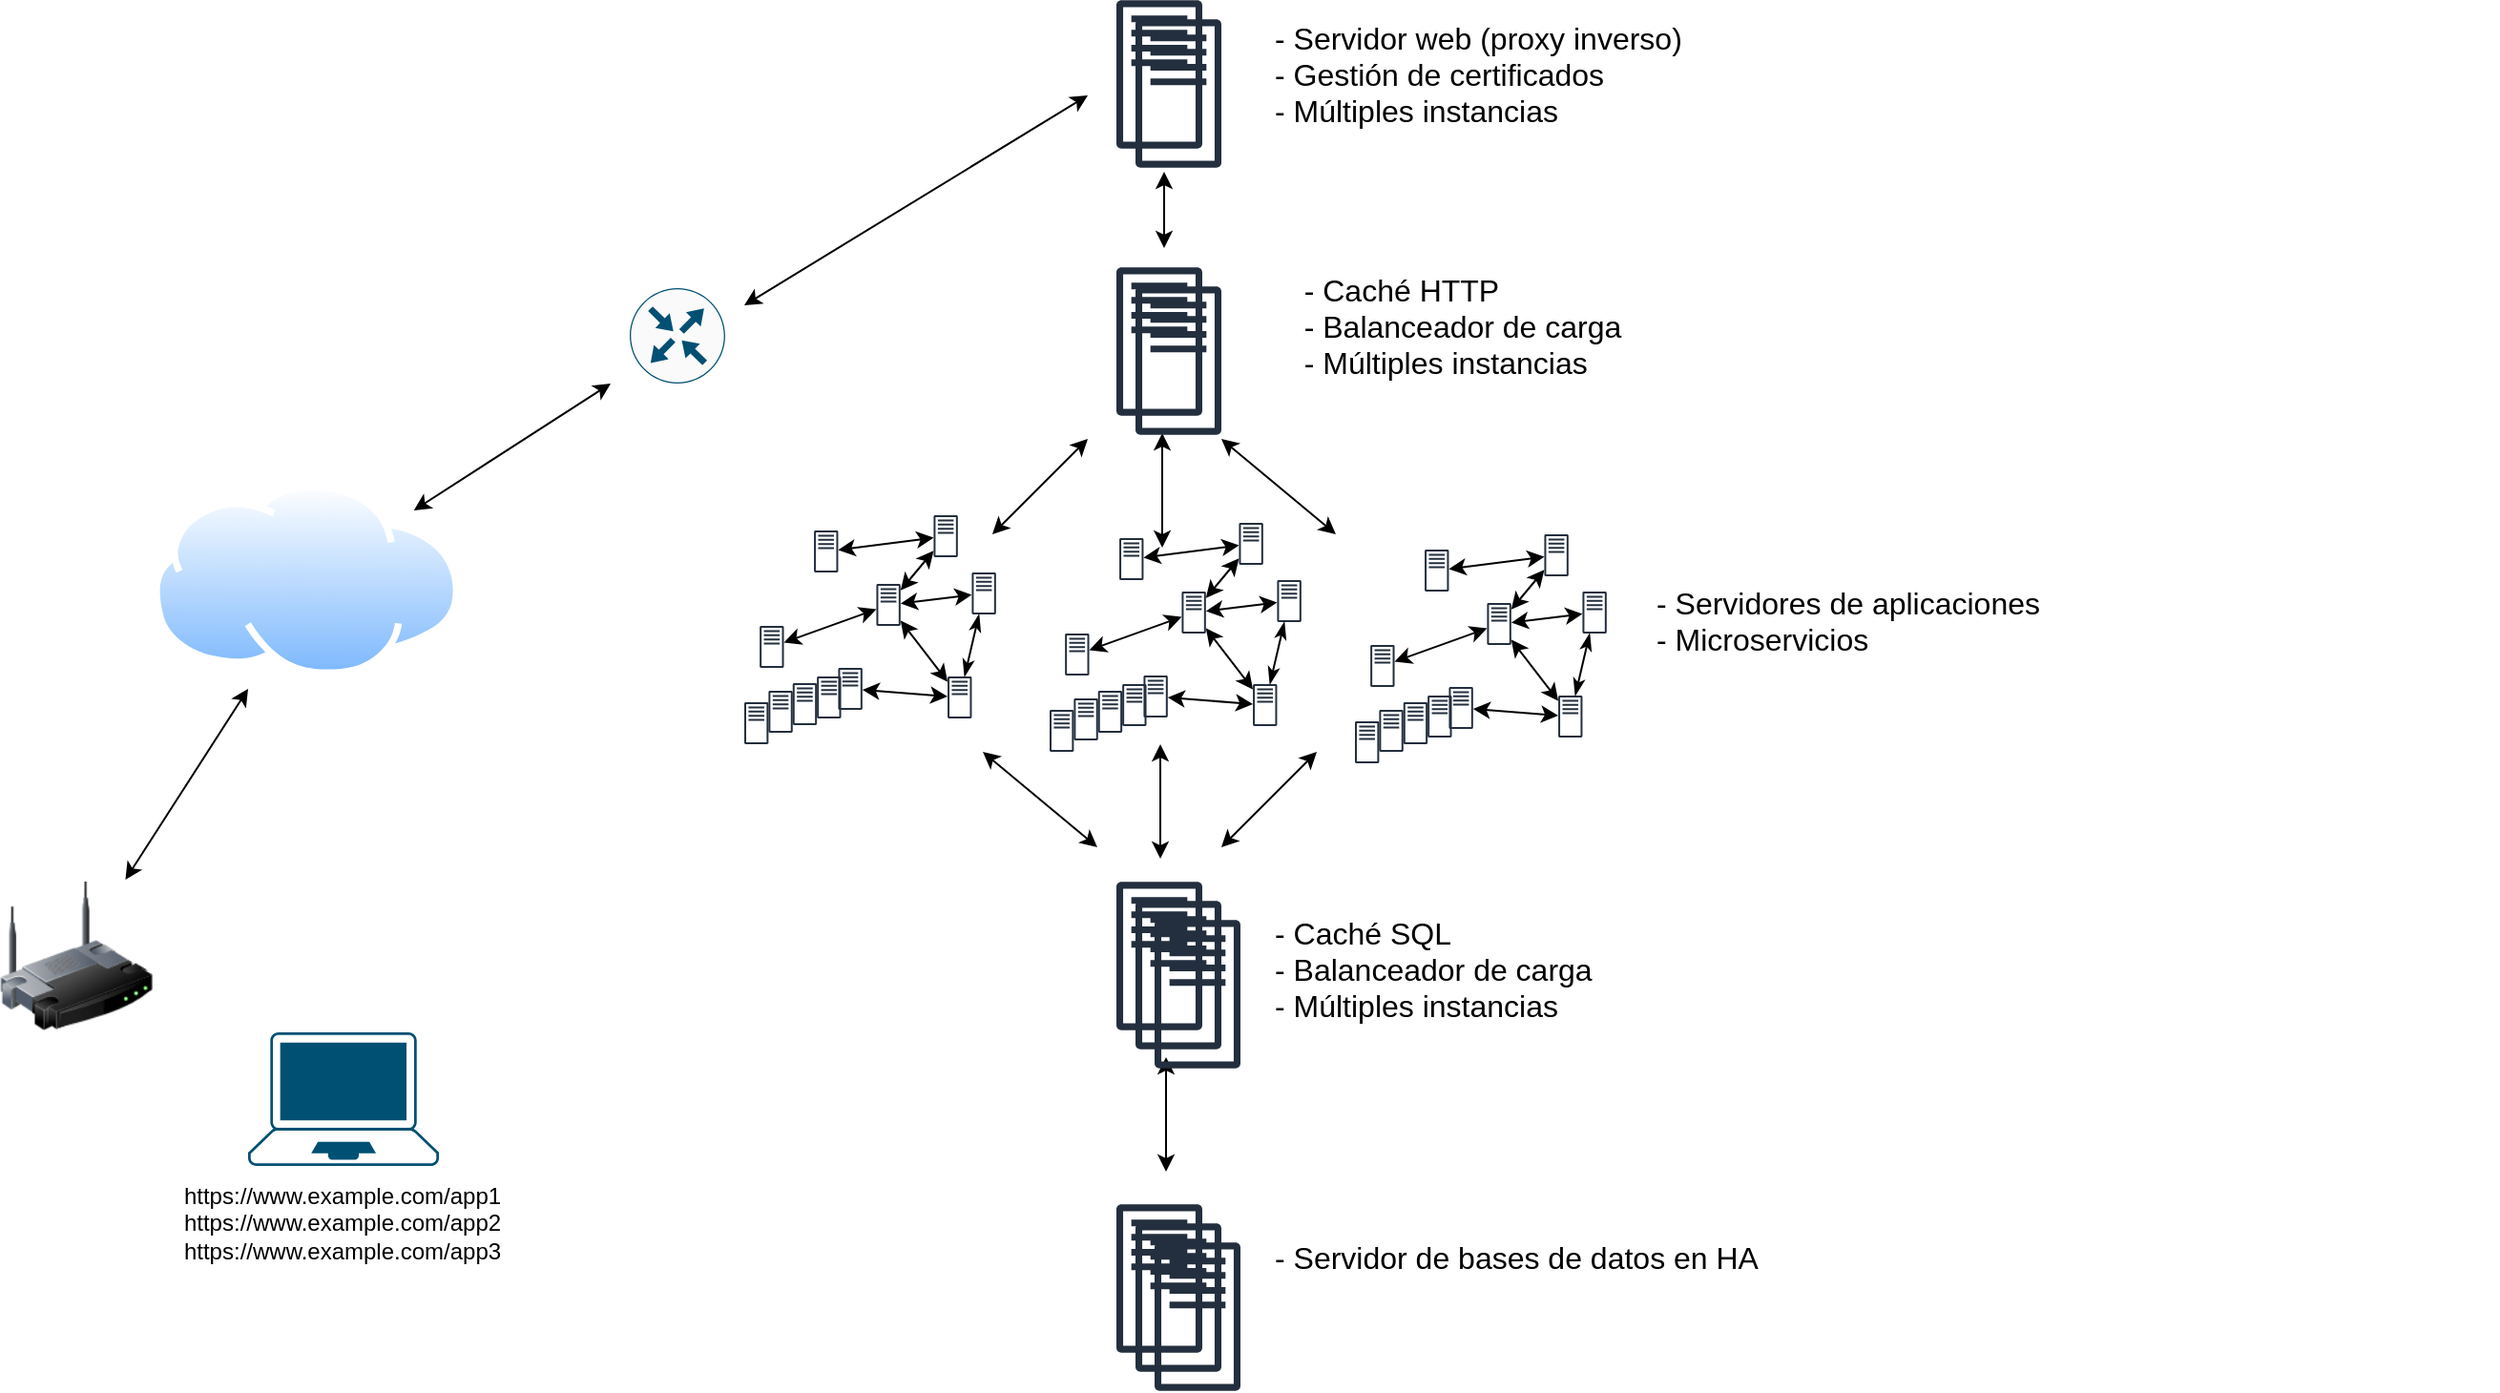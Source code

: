 <mxfile version="14.4.8" type="device"><diagram id="_iw5FYlWE8W93IZhSCup" name="Page-1"><mxGraphModel dx="1646" dy="1011" grid="1" gridSize="10" guides="1" tooltips="1" connect="1" arrows="1" fold="1" page="1" pageScale="1" pageWidth="1169" pageHeight="827" math="0" shadow="0"><root><mxCell id="0"/><mxCell id="1" parent="0"/><mxCell id="tMcyOFPm4zsBHrR0b8Am-1" value="" style="aspect=fixed;perimeter=ellipsePerimeter;html=1;align=center;shadow=0;dashed=0;spacingTop=3;image;image=img/lib/active_directory/internet_cloud.svg;" parent="1" vertex="1"><mxGeometry x="130" y="273" width="161.11" height="101.5" as="geometry"/></mxCell><mxCell id="tMcyOFPm4zsBHrR0b8Am-2" value="" style="points=[[0.13,0.02,0],[0.5,0,0],[0.87,0.02,0],[0.885,0.4,0],[0.985,0.985,0],[0.5,1,0],[0.015,0.985,0],[0.115,0.4,0]];verticalLabelPosition=bottom;html=1;verticalAlign=top;aspect=fixed;align=center;pointerEvents=1;shape=mxgraph.cisco19.laptop;fillColor=#005073;strokeColor=none;" parent="1" vertex="1"><mxGeometry x="179.995" y="561" width="100" height="70" as="geometry"/></mxCell><mxCell id="tMcyOFPm4zsBHrR0b8Am-3" value="" style="outlineConnect=0;fontColor=#232F3E;gradientColor=none;fillColor=#232F3E;strokeColor=none;dashed=0;verticalLabelPosition=bottom;verticalAlign=top;align=center;html=1;fontSize=12;fontStyle=0;aspect=fixed;pointerEvents=1;shape=mxgraph.aws4.traditional_server;" parent="1" vertex="1"><mxGeometry x="634.995" y="20" width="45" height="78" as="geometry"/></mxCell><mxCell id="tMcyOFPm4zsBHrR0b8Am-4" value="" style="endArrow=classic;startArrow=classic;html=1;" parent="1" source="tMcyOFPm4zsBHrR0b8Am-9" edge="1"><mxGeometry width="50" height="50" relative="1" as="geometry"><mxPoint x="180" y="451" as="sourcePoint"/><mxPoint x="180" y="381" as="targetPoint"/></mxGeometry></mxCell><mxCell id="tMcyOFPm4zsBHrR0b8Am-6" value="" style="endArrow=classic;startArrow=classic;html=1;" parent="1" source="tMcyOFPm4zsBHrR0b8Am-1" edge="1"><mxGeometry width="50" height="50" relative="1" as="geometry"><mxPoint x="279.99" y="273" as="sourcePoint"/><mxPoint x="370" y="221" as="targetPoint"/></mxGeometry></mxCell><mxCell id="tMcyOFPm4zsBHrR0b8Am-7" value="&lt;div&gt;https://www.example.com/app1&lt;/div&gt;&lt;div&gt;https://www.example.com/app2&lt;/div&gt;&lt;div&gt;https://www.example.com/app3&lt;br&gt;&lt;/div&gt;" style="text;html=1;resizable=0;autosize=1;align=center;verticalAlign=middle;points=[];fillColor=none;strokeColor=none;rounded=0;" parent="1" vertex="1"><mxGeometry x="124" y="636" width="210" height="50" as="geometry"/></mxCell><mxCell id="tMcyOFPm4zsBHrR0b8Am-8" value="" style="points=[[0.5,0,0],[1,0.5,0],[0.5,1,0],[0,0.5,0],[0.145,0.145,0],[0.856,0.145,0],[0.855,0.856,0],[0.145,0.855,0]];verticalLabelPosition=bottom;html=1;verticalAlign=top;aspect=fixed;align=center;pointerEvents=1;shape=mxgraph.cisco19.rect;prIcon=router;fillColor=#FAFAFA;strokeColor=#005073;" parent="1" vertex="1"><mxGeometry x="380" y="171" width="50" height="50" as="geometry"/></mxCell><mxCell id="tMcyOFPm4zsBHrR0b8Am-9" value="" style="image;html=1;image=img/lib/clip_art/networking/Wireless_Router_128x128.png" parent="1" vertex="1"><mxGeometry x="50" y="481" width="80" height="80" as="geometry"/></mxCell><mxCell id="tMcyOFPm4zsBHrR0b8Am-16" value="" style="endArrow=classic;startArrow=classic;html=1;" parent="1" edge="1"><mxGeometry width="50" height="50" relative="1" as="geometry"><mxPoint x="440" y="180" as="sourcePoint"/><mxPoint x="620" y="70" as="targetPoint"/></mxGeometry></mxCell><mxCell id="tMcyOFPm4zsBHrR0b8Am-17" value="&lt;div style=&quot;font-size: 16px&quot;&gt;&lt;font style=&quot;font-size: 16px&quot;&gt;- Servidor web (proxy inverso)&lt;br&gt;&lt;/font&gt;&lt;/div&gt;&lt;div style=&quot;font-size: 16px&quot;&gt;&lt;font style=&quot;font-size: 16px&quot;&gt;- Gestión de certificados&lt;/font&gt;&lt;/div&gt;&lt;div style=&quot;font-size: 16px&quot;&gt;&lt;font style=&quot;font-size: 16px&quot;&gt;- Múltiples instancias&lt;br&gt;&lt;/font&gt;&lt;/div&gt;" style="text;html=1;resizable=0;autosize=1;align=left;verticalAlign=middle;points=[];fillColor=none;strokeColor=none;rounded=0;" parent="1" vertex="1"><mxGeometry x="716" y="34" width="260" height="50" as="geometry"/></mxCell><mxCell id="tMcyOFPm4zsBHrR0b8Am-20" value="" style="outlineConnect=0;fontColor=#232F3E;gradientColor=none;fillColor=#232F3E;strokeColor=none;dashed=0;verticalLabelPosition=bottom;verticalAlign=top;align=center;html=1;fontSize=12;fontStyle=0;aspect=fixed;pointerEvents=1;shape=mxgraph.aws4.traditional_server;" parent="1" vertex="1"><mxGeometry x="634.995" y="482" width="45" height="78" as="geometry"/></mxCell><mxCell id="tMcyOFPm4zsBHrR0b8Am-21" value="&lt;div style=&quot;font-size: 16px&quot;&gt;&lt;font style=&quot;font-size: 16px&quot;&gt;- Servidor de bases de datos en HA &lt;br&gt;&lt;/font&gt;&lt;/div&gt;" style="text;whiteSpace=wrap;html=1;" parent="1" vertex="1"><mxGeometry x="716" y="663" width="304" height="30" as="geometry"/></mxCell><mxCell id="tMcyOFPm4zsBHrR0b8Am-22" value="" style="endArrow=classic;startArrow=classic;html=1;" parent="1" edge="1"><mxGeometry width="50" height="50" relative="1" as="geometry"><mxPoint x="659.01" y="307" as="sourcePoint"/><mxPoint x="659.01" y="247" as="targetPoint"/></mxGeometry></mxCell><mxCell id="tMcyOFPm4zsBHrR0b8Am-26" value="" style="endArrow=classic;startArrow=classic;html=1;" parent="1" edge="1"><mxGeometry width="50" height="50" relative="1" as="geometry"><mxPoint x="658.01" y="470" as="sourcePoint"/><mxPoint x="658.01" y="410" as="targetPoint"/></mxGeometry></mxCell><mxCell id="tMcyOFPm4zsBHrR0b8Am-27" value="" style="endArrow=classic;startArrow=classic;html=1;" parent="1" edge="1"><mxGeometry width="50" height="50" relative="1" as="geometry"><mxPoint x="570" y="300" as="sourcePoint"/><mxPoint x="620" y="250" as="targetPoint"/></mxGeometry></mxCell><mxCell id="tMcyOFPm4zsBHrR0b8Am-28" value="" style="endArrow=classic;startArrow=classic;html=1;" parent="1" edge="1"><mxGeometry width="50" height="50" relative="1" as="geometry"><mxPoint x="749.99" y="300" as="sourcePoint"/><mxPoint x="689.99" y="250" as="targetPoint"/></mxGeometry></mxCell><mxCell id="tMcyOFPm4zsBHrR0b8Am-29" value="&lt;div style=&quot;font-size: 16px&quot;&gt;&lt;font style=&quot;font-size: 16px&quot;&gt;- Servidores de aplicaciones&lt;/font&gt;&lt;/div&gt;&lt;div style=&quot;font-size: 16px&quot;&gt;&lt;font style=&quot;font-size: 16px&quot;&gt;- Microservicios&lt;br&gt;&lt;/font&gt;&lt;/div&gt;&lt;div style=&quot;font-size: 16px&quot;&gt;&lt;font style=&quot;font-size: 16px&quot;&gt;&lt;br&gt;&lt;/font&gt;&lt;/div&gt;" style="text;whiteSpace=wrap;html=1;" parent="1" vertex="1"><mxGeometry x="916" y="320" width="443" height="30" as="geometry"/></mxCell><mxCell id="tMcyOFPm4zsBHrR0b8Am-30" value="" style="endArrow=classic;startArrow=classic;html=1;" parent="1" edge="1"><mxGeometry width="50" height="50" relative="1" as="geometry"><mxPoint x="690" y="464" as="sourcePoint"/><mxPoint x="740" y="414" as="targetPoint"/></mxGeometry></mxCell><mxCell id="tMcyOFPm4zsBHrR0b8Am-31" value="" style="endArrow=classic;startArrow=classic;html=1;" parent="1" edge="1"><mxGeometry width="50" height="50" relative="1" as="geometry"><mxPoint x="625.0" y="464" as="sourcePoint"/><mxPoint x="565.0" y="414" as="targetPoint"/></mxGeometry></mxCell><mxCell id="tMcyOFPm4zsBHrR0b8Am-32" value="" style="outlineConnect=0;fontColor=#232F3E;gradientColor=none;fillColor=#232F3E;strokeColor=none;dashed=0;verticalLabelPosition=bottom;verticalAlign=top;align=center;html=1;fontSize=12;fontStyle=0;aspect=fixed;pointerEvents=1;shape=mxgraph.aws4.traditional_server;" parent="1" vertex="1"><mxGeometry x="634.995" y="651" width="45" height="78" as="geometry"/></mxCell><mxCell id="tMcyOFPm4zsBHrR0b8Am-33" value="" style="endArrow=classic;startArrow=classic;html=1;" parent="1" edge="1"><mxGeometry width="50" height="50" relative="1" as="geometry"><mxPoint x="661.01" y="634" as="sourcePoint"/><mxPoint x="661.01" y="574" as="targetPoint"/></mxGeometry></mxCell><mxCell id="tMcyOFPm4zsBHrR0b8Am-34" value="&lt;div style=&quot;font-size: 16px&quot;&gt;&lt;font style=&quot;font-size: 16px&quot;&gt;- Caché SQL&lt;br&gt;&lt;/font&gt;&lt;/div&gt;&lt;div style=&quot;font-size: 16px&quot;&gt;&lt;font style=&quot;font-size: 16px&quot;&gt;- Balanceador de carga&lt;br&gt;&lt;/font&gt;&lt;/div&gt;&lt;div style=&quot;font-size: 16px&quot;&gt;&lt;font style=&quot;font-size: 16px&quot;&gt;- Múltiples instancias&lt;br&gt;&lt;/font&gt;&lt;/div&gt;" style="text;whiteSpace=wrap;html=1;" parent="1" vertex="1"><mxGeometry x="716" y="493" width="284" height="30" as="geometry"/></mxCell><mxCell id="bI0aTaAdKcym-7tk7_rQ-1" value="" style="outlineConnect=0;fontColor=#232F3E;gradientColor=none;fillColor=#232F3E;strokeColor=none;dashed=0;verticalLabelPosition=bottom;verticalAlign=top;align=center;html=1;fontSize=12;fontStyle=0;aspect=fixed;pointerEvents=1;shape=mxgraph.aws4.traditional_server;" parent="1" vertex="1"><mxGeometry x="634.995" y="160" width="45" height="78" as="geometry"/></mxCell><mxCell id="bI0aTaAdKcym-7tk7_rQ-2" value="" style="endArrow=classic;startArrow=classic;html=1;" parent="1" edge="1"><mxGeometry width="50" height="50" relative="1" as="geometry"><mxPoint x="660" y="150" as="sourcePoint"/><mxPoint x="660" y="110" as="targetPoint"/></mxGeometry></mxCell><mxCell id="bI0aTaAdKcym-7tk7_rQ-3" value="&lt;div align=&quot;left&quot;&gt;&lt;font style=&quot;font-size: 16px&quot;&gt;- Caché HTTP&lt;/font&gt;&lt;/div&gt;&lt;div align=&quot;left&quot;&gt;&lt;font style=&quot;font-size: 16px&quot;&gt;- Balanceador de carga&lt;br&gt;&lt;/font&gt;&lt;/div&gt;&lt;div align=&quot;left&quot;&gt;&lt;font style=&quot;font-size: 16px&quot;&gt;- Múltiples instancias&lt;br&gt;&lt;/font&gt;&lt;/div&gt;" style="text;html=1;resizable=0;autosize=1;align=center;verticalAlign=middle;points=[];fillColor=none;strokeColor=none;rounded=0;" parent="1" vertex="1"><mxGeometry x="716" y="166" width="200" height="50" as="geometry"/></mxCell><mxCell id="bI0aTaAdKcym-7tk7_rQ-12" value="" style="outlineConnect=0;fontColor=#232F3E;gradientColor=none;fillColor=#232F3E;strokeColor=none;dashed=0;verticalLabelPosition=bottom;verticalAlign=top;align=center;html=1;fontSize=12;fontStyle=0;aspect=fixed;pointerEvents=1;shape=mxgraph.aws4.traditional_server;" parent="1" vertex="1"><mxGeometry x="644.995" y="492" width="45" height="78" as="geometry"/></mxCell><mxCell id="bI0aTaAdKcym-7tk7_rQ-13" value="" style="outlineConnect=0;fontColor=#232F3E;gradientColor=none;fillColor=#232F3E;strokeColor=none;dashed=0;verticalLabelPosition=bottom;verticalAlign=top;align=center;html=1;fontSize=12;fontStyle=0;aspect=fixed;pointerEvents=1;shape=mxgraph.aws4.traditional_server;" parent="1" vertex="1"><mxGeometry x="654.995" y="502" width="45" height="78" as="geometry"/></mxCell><mxCell id="bI0aTaAdKcym-7tk7_rQ-14" value="" style="outlineConnect=0;fontColor=#232F3E;gradientColor=none;fillColor=#232F3E;strokeColor=none;dashed=0;verticalLabelPosition=bottom;verticalAlign=top;align=center;html=1;fontSize=12;fontStyle=0;aspect=fixed;pointerEvents=1;shape=mxgraph.aws4.traditional_server;" parent="1" vertex="1"><mxGeometry x="644.995" y="30" width="45" height="78" as="geometry"/></mxCell><mxCell id="bI0aTaAdKcym-7tk7_rQ-16" value="" style="outlineConnect=0;fontColor=#232F3E;gradientColor=none;fillColor=#232F3E;strokeColor=none;dashed=0;verticalLabelPosition=bottom;verticalAlign=top;align=center;html=1;fontSize=12;fontStyle=0;aspect=fixed;pointerEvents=1;shape=mxgraph.aws4.traditional_server;" parent="1" vertex="1"><mxGeometry x="644.995" y="170" width="45" height="78" as="geometry"/></mxCell><mxCell id="bI0aTaAdKcym-7tk7_rQ-17" value="" style="outlineConnect=0;fontColor=#232F3E;gradientColor=none;fillColor=#232F3E;strokeColor=none;dashed=0;verticalLabelPosition=bottom;verticalAlign=top;align=center;html=1;fontSize=12;fontStyle=0;aspect=fixed;pointerEvents=1;shape=mxgraph.aws4.traditional_server;" parent="1" vertex="1"><mxGeometry x="644.995" y="661" width="45" height="78" as="geometry"/></mxCell><mxCell id="bI0aTaAdKcym-7tk7_rQ-18" value="" style="outlineConnect=0;fontColor=#232F3E;gradientColor=none;fillColor=#232F3E;strokeColor=none;dashed=0;verticalLabelPosition=bottom;verticalAlign=top;align=center;html=1;fontSize=12;fontStyle=0;aspect=fixed;pointerEvents=1;shape=mxgraph.aws4.traditional_server;" parent="1" vertex="1"><mxGeometry x="654.995" y="671" width="45" height="78" as="geometry"/></mxCell><mxCell id="bI0aTaAdKcym-7tk7_rQ-92" value="" style="group" parent="1" vertex="1" connectable="0"><mxGeometry x="760" y="300" width="131.91" height="120" as="geometry"/></mxCell><mxCell id="bI0aTaAdKcym-7tk7_rQ-74" value="" style="outlineConnect=0;fontColor=#232F3E;gradientColor=none;fillColor=#232F3E;strokeColor=none;dashed=0;verticalLabelPosition=bottom;verticalAlign=top;align=center;html=1;fontSize=12;fontStyle=0;aspect=fixed;pointerEvents=1;shape=mxgraph.aws4.traditional_server;" parent="bI0aTaAdKcym-7tk7_rQ-92" vertex="1"><mxGeometry x="99.22" width="12.69" height="22" as="geometry"/></mxCell><mxCell id="bI0aTaAdKcym-7tk7_rQ-75" value="" style="outlineConnect=0;fontColor=#232F3E;gradientColor=none;fillColor=#232F3E;strokeColor=none;dashed=0;verticalLabelPosition=bottom;verticalAlign=top;align=center;html=1;fontSize=12;fontStyle=0;aspect=fixed;pointerEvents=1;shape=mxgraph.aws4.traditional_server;" parent="bI0aTaAdKcym-7tk7_rQ-92" vertex="1"><mxGeometry x="36.53" y="8" width="12.69" height="22" as="geometry"/></mxCell><mxCell id="bI0aTaAdKcym-7tk7_rQ-76" value="" style="outlineConnect=0;fontColor=#232F3E;gradientColor=none;fillColor=#232F3E;strokeColor=none;dashed=0;verticalLabelPosition=bottom;verticalAlign=top;align=center;html=1;fontSize=12;fontStyle=0;aspect=fixed;pointerEvents=1;shape=mxgraph.aws4.traditional_server;" parent="bI0aTaAdKcym-7tk7_rQ-92" vertex="1"><mxGeometry x="8.07" y="58" width="12.69" height="22" as="geometry"/></mxCell><mxCell id="bI0aTaAdKcym-7tk7_rQ-77" value="" style="outlineConnect=0;fontColor=#232F3E;gradientColor=none;fillColor=#232F3E;strokeColor=none;dashed=0;verticalLabelPosition=bottom;verticalAlign=top;align=center;html=1;fontSize=12;fontStyle=0;aspect=fixed;pointerEvents=1;shape=mxgraph.aws4.traditional_server;" parent="bI0aTaAdKcym-7tk7_rQ-92" vertex="1"><mxGeometry x="49.22" y="80" width="12.69" height="22" as="geometry"/></mxCell><mxCell id="bI0aTaAdKcym-7tk7_rQ-78" value="" style="outlineConnect=0;fontColor=#232F3E;gradientColor=none;fillColor=#232F3E;strokeColor=none;dashed=0;verticalLabelPosition=bottom;verticalAlign=top;align=center;html=1;fontSize=12;fontStyle=0;aspect=fixed;pointerEvents=1;shape=mxgraph.aws4.traditional_server;" parent="bI0aTaAdKcym-7tk7_rQ-92" vertex="1"><mxGeometry x="69.22" y="36" width="12.69" height="22" as="geometry"/></mxCell><mxCell id="bI0aTaAdKcym-7tk7_rQ-79" value="" style="outlineConnect=0;fontColor=#232F3E;gradientColor=none;fillColor=#232F3E;strokeColor=none;dashed=0;verticalLabelPosition=bottom;verticalAlign=top;align=center;html=1;fontSize=12;fontStyle=0;aspect=fixed;pointerEvents=1;shape=mxgraph.aws4.traditional_server;" parent="bI0aTaAdKcym-7tk7_rQ-92" vertex="1"><mxGeometry x="106.53" y="84.5" width="12.69" height="22" as="geometry"/></mxCell><mxCell id="bI0aTaAdKcym-7tk7_rQ-80" value="" style="outlineConnect=0;fontColor=#232F3E;gradientColor=none;fillColor=#232F3E;strokeColor=none;dashed=0;verticalLabelPosition=bottom;verticalAlign=top;align=center;html=1;fontSize=12;fontStyle=0;aspect=fixed;pointerEvents=1;shape=mxgraph.aws4.traditional_server;" parent="bI0aTaAdKcym-7tk7_rQ-92" vertex="1"><mxGeometry x="119.22" y="30" width="12.69" height="22" as="geometry"/></mxCell><mxCell id="bI0aTaAdKcym-7tk7_rQ-81" value="" style="endArrow=classicThin;startArrow=classicThin;html=1;endFill=1;startFill=1;" parent="bI0aTaAdKcym-7tk7_rQ-92" source="bI0aTaAdKcym-7tk7_rQ-79" target="bI0aTaAdKcym-7tk7_rQ-80" edge="1"><mxGeometry width="50" height="50" relative="1" as="geometry"><mxPoint x="99.22" y="140" as="sourcePoint"/><mxPoint x="149.22" y="90" as="targetPoint"/></mxGeometry></mxCell><mxCell id="bI0aTaAdKcym-7tk7_rQ-82" value="" style="endArrow=classic;startArrow=classic;html=1;" parent="bI0aTaAdKcym-7tk7_rQ-92" source="bI0aTaAdKcym-7tk7_rQ-78" target="bI0aTaAdKcym-7tk7_rQ-74" edge="1"><mxGeometry width="50" height="50" relative="1" as="geometry"><mxPoint x="99.22" y="140" as="sourcePoint"/><mxPoint x="149.22" y="90" as="targetPoint"/></mxGeometry></mxCell><mxCell id="bI0aTaAdKcym-7tk7_rQ-83" value="" style="endArrow=classic;startArrow=classic;html=1;" parent="bI0aTaAdKcym-7tk7_rQ-92" source="bI0aTaAdKcym-7tk7_rQ-77" target="bI0aTaAdKcym-7tk7_rQ-79" edge="1"><mxGeometry width="50" height="50" relative="1" as="geometry"><mxPoint x="99.22" y="140" as="sourcePoint"/><mxPoint x="149.22" y="90" as="targetPoint"/></mxGeometry></mxCell><mxCell id="bI0aTaAdKcym-7tk7_rQ-84" value="" style="endArrow=classic;startArrow=classic;html=1;" parent="bI0aTaAdKcym-7tk7_rQ-92" source="bI0aTaAdKcym-7tk7_rQ-78" target="bI0aTaAdKcym-7tk7_rQ-80" edge="1"><mxGeometry width="50" height="50" relative="1" as="geometry"><mxPoint x="99.22" y="140" as="sourcePoint"/><mxPoint x="149.22" y="90" as="targetPoint"/></mxGeometry></mxCell><mxCell id="bI0aTaAdKcym-7tk7_rQ-85" value="" style="endArrow=classic;startArrow=classic;html=1;" parent="bI0aTaAdKcym-7tk7_rQ-92" source="bI0aTaAdKcym-7tk7_rQ-79" target="bI0aTaAdKcym-7tk7_rQ-78" edge="1"><mxGeometry width="50" height="50" relative="1" as="geometry"><mxPoint x="99.22" y="140" as="sourcePoint"/><mxPoint x="149.22" y="90" as="targetPoint"/></mxGeometry></mxCell><mxCell id="bI0aTaAdKcym-7tk7_rQ-86" value="" style="endArrow=classic;startArrow=classic;html=1;" parent="bI0aTaAdKcym-7tk7_rQ-92" source="bI0aTaAdKcym-7tk7_rQ-74" target="bI0aTaAdKcym-7tk7_rQ-75" edge="1"><mxGeometry width="50" height="50" relative="1" as="geometry"><mxPoint x="99.22" y="140" as="sourcePoint"/><mxPoint x="149.22" y="90" as="targetPoint"/></mxGeometry></mxCell><mxCell id="bI0aTaAdKcym-7tk7_rQ-87" value="" style="endArrow=classic;startArrow=classic;html=1;" parent="bI0aTaAdKcym-7tk7_rQ-92" source="bI0aTaAdKcym-7tk7_rQ-76" target="bI0aTaAdKcym-7tk7_rQ-78" edge="1"><mxGeometry width="50" height="50" relative="1" as="geometry"><mxPoint x="99.22" y="140" as="sourcePoint"/><mxPoint x="149.22" y="90" as="targetPoint"/></mxGeometry></mxCell><mxCell id="bI0aTaAdKcym-7tk7_rQ-88" value="" style="outlineConnect=0;fontColor=#232F3E;gradientColor=none;fillColor=#232F3E;strokeColor=none;dashed=0;verticalLabelPosition=bottom;verticalAlign=top;align=center;html=1;fontSize=12;fontStyle=0;aspect=fixed;pointerEvents=1;shape=mxgraph.aws4.traditional_server;" parent="bI0aTaAdKcym-7tk7_rQ-92" vertex="1"><mxGeometry x="38.07" y="84.5" width="12.69" height="22" as="geometry"/></mxCell><mxCell id="bI0aTaAdKcym-7tk7_rQ-89" value="" style="outlineConnect=0;fontColor=#232F3E;gradientColor=none;fillColor=#232F3E;strokeColor=none;dashed=0;verticalLabelPosition=bottom;verticalAlign=top;align=center;html=1;fontSize=12;fontStyle=0;aspect=fixed;pointerEvents=1;shape=mxgraph.aws4.traditional_server;" parent="bI0aTaAdKcym-7tk7_rQ-92" vertex="1"><mxGeometry x="25.38" y="88" width="12.69" height="22" as="geometry"/></mxCell><mxCell id="bI0aTaAdKcym-7tk7_rQ-90" value="" style="outlineConnect=0;fontColor=#232F3E;gradientColor=none;fillColor=#232F3E;strokeColor=none;dashed=0;verticalLabelPosition=bottom;verticalAlign=top;align=center;html=1;fontSize=12;fontStyle=0;aspect=fixed;pointerEvents=1;shape=mxgraph.aws4.traditional_server;" parent="bI0aTaAdKcym-7tk7_rQ-92" vertex="1"><mxGeometry x="12.69" y="92" width="12.69" height="22" as="geometry"/></mxCell><mxCell id="bI0aTaAdKcym-7tk7_rQ-91" value="" style="outlineConnect=0;fontColor=#232F3E;gradientColor=none;fillColor=#232F3E;strokeColor=none;dashed=0;verticalLabelPosition=bottom;verticalAlign=top;align=center;html=1;fontSize=12;fontStyle=0;aspect=fixed;pointerEvents=1;shape=mxgraph.aws4.traditional_server;" parent="bI0aTaAdKcym-7tk7_rQ-92" vertex="1"><mxGeometry y="98" width="12.69" height="22" as="geometry"/></mxCell><mxCell id="bI0aTaAdKcym-7tk7_rQ-93" value="" style="group" parent="1" vertex="1" connectable="0"><mxGeometry x="600" y="294" width="131.91" height="120" as="geometry"/></mxCell><mxCell id="bI0aTaAdKcym-7tk7_rQ-94" value="" style="outlineConnect=0;fontColor=#232F3E;gradientColor=none;fillColor=#232F3E;strokeColor=none;dashed=0;verticalLabelPosition=bottom;verticalAlign=top;align=center;html=1;fontSize=12;fontStyle=0;aspect=fixed;pointerEvents=1;shape=mxgraph.aws4.traditional_server;" parent="bI0aTaAdKcym-7tk7_rQ-93" vertex="1"><mxGeometry x="99.22" width="12.69" height="22" as="geometry"/></mxCell><mxCell id="bI0aTaAdKcym-7tk7_rQ-95" value="" style="outlineConnect=0;fontColor=#232F3E;gradientColor=none;fillColor=#232F3E;strokeColor=none;dashed=0;verticalLabelPosition=bottom;verticalAlign=top;align=center;html=1;fontSize=12;fontStyle=0;aspect=fixed;pointerEvents=1;shape=mxgraph.aws4.traditional_server;" parent="bI0aTaAdKcym-7tk7_rQ-93" vertex="1"><mxGeometry x="36.53" y="8" width="12.69" height="22" as="geometry"/></mxCell><mxCell id="bI0aTaAdKcym-7tk7_rQ-96" value="" style="outlineConnect=0;fontColor=#232F3E;gradientColor=none;fillColor=#232F3E;strokeColor=none;dashed=0;verticalLabelPosition=bottom;verticalAlign=top;align=center;html=1;fontSize=12;fontStyle=0;aspect=fixed;pointerEvents=1;shape=mxgraph.aws4.traditional_server;" parent="bI0aTaAdKcym-7tk7_rQ-93" vertex="1"><mxGeometry x="8.07" y="58" width="12.69" height="22" as="geometry"/></mxCell><mxCell id="bI0aTaAdKcym-7tk7_rQ-97" value="" style="outlineConnect=0;fontColor=#232F3E;gradientColor=none;fillColor=#232F3E;strokeColor=none;dashed=0;verticalLabelPosition=bottom;verticalAlign=top;align=center;html=1;fontSize=12;fontStyle=0;aspect=fixed;pointerEvents=1;shape=mxgraph.aws4.traditional_server;" parent="bI0aTaAdKcym-7tk7_rQ-93" vertex="1"><mxGeometry x="49.22" y="80" width="12.69" height="22" as="geometry"/></mxCell><mxCell id="bI0aTaAdKcym-7tk7_rQ-98" value="" style="outlineConnect=0;fontColor=#232F3E;gradientColor=none;fillColor=#232F3E;strokeColor=none;dashed=0;verticalLabelPosition=bottom;verticalAlign=top;align=center;html=1;fontSize=12;fontStyle=0;aspect=fixed;pointerEvents=1;shape=mxgraph.aws4.traditional_server;" parent="bI0aTaAdKcym-7tk7_rQ-93" vertex="1"><mxGeometry x="69.22" y="36" width="12.69" height="22" as="geometry"/></mxCell><mxCell id="bI0aTaAdKcym-7tk7_rQ-99" value="" style="outlineConnect=0;fontColor=#232F3E;gradientColor=none;fillColor=#232F3E;strokeColor=none;dashed=0;verticalLabelPosition=bottom;verticalAlign=top;align=center;html=1;fontSize=12;fontStyle=0;aspect=fixed;pointerEvents=1;shape=mxgraph.aws4.traditional_server;" parent="bI0aTaAdKcym-7tk7_rQ-93" vertex="1"><mxGeometry x="106.53" y="84.5" width="12.69" height="22" as="geometry"/></mxCell><mxCell id="bI0aTaAdKcym-7tk7_rQ-100" value="" style="outlineConnect=0;fontColor=#232F3E;gradientColor=none;fillColor=#232F3E;strokeColor=none;dashed=0;verticalLabelPosition=bottom;verticalAlign=top;align=center;html=1;fontSize=12;fontStyle=0;aspect=fixed;pointerEvents=1;shape=mxgraph.aws4.traditional_server;" parent="bI0aTaAdKcym-7tk7_rQ-93" vertex="1"><mxGeometry x="119.22" y="30" width="12.69" height="22" as="geometry"/></mxCell><mxCell id="bI0aTaAdKcym-7tk7_rQ-101" value="" style="endArrow=classicThin;startArrow=classicThin;html=1;endFill=1;startFill=1;" parent="bI0aTaAdKcym-7tk7_rQ-93" source="bI0aTaAdKcym-7tk7_rQ-99" target="bI0aTaAdKcym-7tk7_rQ-100" edge="1"><mxGeometry width="50" height="50" relative="1" as="geometry"><mxPoint x="99.22" y="140" as="sourcePoint"/><mxPoint x="149.22" y="90" as="targetPoint"/></mxGeometry></mxCell><mxCell id="bI0aTaAdKcym-7tk7_rQ-102" value="" style="endArrow=classic;startArrow=classic;html=1;" parent="bI0aTaAdKcym-7tk7_rQ-93" source="bI0aTaAdKcym-7tk7_rQ-98" target="bI0aTaAdKcym-7tk7_rQ-94" edge="1"><mxGeometry width="50" height="50" relative="1" as="geometry"><mxPoint x="99.22" y="140" as="sourcePoint"/><mxPoint x="149.22" y="90" as="targetPoint"/></mxGeometry></mxCell><mxCell id="bI0aTaAdKcym-7tk7_rQ-103" value="" style="endArrow=classic;startArrow=classic;html=1;" parent="bI0aTaAdKcym-7tk7_rQ-93" source="bI0aTaAdKcym-7tk7_rQ-97" target="bI0aTaAdKcym-7tk7_rQ-99" edge="1"><mxGeometry width="50" height="50" relative="1" as="geometry"><mxPoint x="99.22" y="140" as="sourcePoint"/><mxPoint x="149.22" y="90" as="targetPoint"/></mxGeometry></mxCell><mxCell id="bI0aTaAdKcym-7tk7_rQ-104" value="" style="endArrow=classic;startArrow=classic;html=1;" parent="bI0aTaAdKcym-7tk7_rQ-93" source="bI0aTaAdKcym-7tk7_rQ-98" target="bI0aTaAdKcym-7tk7_rQ-100" edge="1"><mxGeometry width="50" height="50" relative="1" as="geometry"><mxPoint x="99.22" y="140" as="sourcePoint"/><mxPoint x="149.22" y="90" as="targetPoint"/></mxGeometry></mxCell><mxCell id="bI0aTaAdKcym-7tk7_rQ-105" value="" style="endArrow=classic;startArrow=classic;html=1;" parent="bI0aTaAdKcym-7tk7_rQ-93" source="bI0aTaAdKcym-7tk7_rQ-99" target="bI0aTaAdKcym-7tk7_rQ-98" edge="1"><mxGeometry width="50" height="50" relative="1" as="geometry"><mxPoint x="99.22" y="140" as="sourcePoint"/><mxPoint x="149.22" y="90" as="targetPoint"/></mxGeometry></mxCell><mxCell id="bI0aTaAdKcym-7tk7_rQ-106" value="" style="endArrow=classic;startArrow=classic;html=1;" parent="bI0aTaAdKcym-7tk7_rQ-93" source="bI0aTaAdKcym-7tk7_rQ-94" target="bI0aTaAdKcym-7tk7_rQ-95" edge="1"><mxGeometry width="50" height="50" relative="1" as="geometry"><mxPoint x="99.22" y="140" as="sourcePoint"/><mxPoint x="149.22" y="90" as="targetPoint"/></mxGeometry></mxCell><mxCell id="bI0aTaAdKcym-7tk7_rQ-107" value="" style="endArrow=classic;startArrow=classic;html=1;" parent="bI0aTaAdKcym-7tk7_rQ-93" source="bI0aTaAdKcym-7tk7_rQ-96" target="bI0aTaAdKcym-7tk7_rQ-98" edge="1"><mxGeometry width="50" height="50" relative="1" as="geometry"><mxPoint x="99.22" y="140" as="sourcePoint"/><mxPoint x="149.22" y="90" as="targetPoint"/></mxGeometry></mxCell><mxCell id="bI0aTaAdKcym-7tk7_rQ-108" value="" style="outlineConnect=0;fontColor=#232F3E;gradientColor=none;fillColor=#232F3E;strokeColor=none;dashed=0;verticalLabelPosition=bottom;verticalAlign=top;align=center;html=1;fontSize=12;fontStyle=0;aspect=fixed;pointerEvents=1;shape=mxgraph.aws4.traditional_server;" parent="bI0aTaAdKcym-7tk7_rQ-93" vertex="1"><mxGeometry x="38.07" y="84.5" width="12.69" height="22" as="geometry"/></mxCell><mxCell id="bI0aTaAdKcym-7tk7_rQ-109" value="" style="outlineConnect=0;fontColor=#232F3E;gradientColor=none;fillColor=#232F3E;strokeColor=none;dashed=0;verticalLabelPosition=bottom;verticalAlign=top;align=center;html=1;fontSize=12;fontStyle=0;aspect=fixed;pointerEvents=1;shape=mxgraph.aws4.traditional_server;" parent="bI0aTaAdKcym-7tk7_rQ-93" vertex="1"><mxGeometry x="25.38" y="88" width="12.69" height="22" as="geometry"/></mxCell><mxCell id="bI0aTaAdKcym-7tk7_rQ-110" value="" style="outlineConnect=0;fontColor=#232F3E;gradientColor=none;fillColor=#232F3E;strokeColor=none;dashed=0;verticalLabelPosition=bottom;verticalAlign=top;align=center;html=1;fontSize=12;fontStyle=0;aspect=fixed;pointerEvents=1;shape=mxgraph.aws4.traditional_server;" parent="bI0aTaAdKcym-7tk7_rQ-93" vertex="1"><mxGeometry x="12.69" y="92" width="12.69" height="22" as="geometry"/></mxCell><mxCell id="bI0aTaAdKcym-7tk7_rQ-111" value="" style="outlineConnect=0;fontColor=#232F3E;gradientColor=none;fillColor=#232F3E;strokeColor=none;dashed=0;verticalLabelPosition=bottom;verticalAlign=top;align=center;html=1;fontSize=12;fontStyle=0;aspect=fixed;pointerEvents=1;shape=mxgraph.aws4.traditional_server;" parent="bI0aTaAdKcym-7tk7_rQ-93" vertex="1"><mxGeometry y="98" width="12.69" height="22" as="geometry"/></mxCell><mxCell id="bI0aTaAdKcym-7tk7_rQ-112" value="" style="group" parent="1" vertex="1" connectable="0"><mxGeometry x="440.0" y="290" width="131.91" height="120" as="geometry"/></mxCell><mxCell id="bI0aTaAdKcym-7tk7_rQ-113" value="" style="outlineConnect=0;fontColor=#232F3E;gradientColor=none;fillColor=#232F3E;strokeColor=none;dashed=0;verticalLabelPosition=bottom;verticalAlign=top;align=center;html=1;fontSize=12;fontStyle=0;aspect=fixed;pointerEvents=1;shape=mxgraph.aws4.traditional_server;" parent="bI0aTaAdKcym-7tk7_rQ-112" vertex="1"><mxGeometry x="99.22" width="12.69" height="22" as="geometry"/></mxCell><mxCell id="bI0aTaAdKcym-7tk7_rQ-114" value="" style="outlineConnect=0;fontColor=#232F3E;gradientColor=none;fillColor=#232F3E;strokeColor=none;dashed=0;verticalLabelPosition=bottom;verticalAlign=top;align=center;html=1;fontSize=12;fontStyle=0;aspect=fixed;pointerEvents=1;shape=mxgraph.aws4.traditional_server;" parent="bI0aTaAdKcym-7tk7_rQ-112" vertex="1"><mxGeometry x="36.53" y="8" width="12.69" height="22" as="geometry"/></mxCell><mxCell id="bI0aTaAdKcym-7tk7_rQ-115" value="" style="outlineConnect=0;fontColor=#232F3E;gradientColor=none;fillColor=#232F3E;strokeColor=none;dashed=0;verticalLabelPosition=bottom;verticalAlign=top;align=center;html=1;fontSize=12;fontStyle=0;aspect=fixed;pointerEvents=1;shape=mxgraph.aws4.traditional_server;" parent="bI0aTaAdKcym-7tk7_rQ-112" vertex="1"><mxGeometry x="8.07" y="58" width="12.69" height="22" as="geometry"/></mxCell><mxCell id="bI0aTaAdKcym-7tk7_rQ-116" value="" style="outlineConnect=0;fontColor=#232F3E;gradientColor=none;fillColor=#232F3E;strokeColor=none;dashed=0;verticalLabelPosition=bottom;verticalAlign=top;align=center;html=1;fontSize=12;fontStyle=0;aspect=fixed;pointerEvents=1;shape=mxgraph.aws4.traditional_server;" parent="bI0aTaAdKcym-7tk7_rQ-112" vertex="1"><mxGeometry x="49.22" y="80" width="12.69" height="22" as="geometry"/></mxCell><mxCell id="bI0aTaAdKcym-7tk7_rQ-117" value="" style="outlineConnect=0;fontColor=#232F3E;gradientColor=none;fillColor=#232F3E;strokeColor=none;dashed=0;verticalLabelPosition=bottom;verticalAlign=top;align=center;html=1;fontSize=12;fontStyle=0;aspect=fixed;pointerEvents=1;shape=mxgraph.aws4.traditional_server;" parent="bI0aTaAdKcym-7tk7_rQ-112" vertex="1"><mxGeometry x="69.22" y="36" width="12.69" height="22" as="geometry"/></mxCell><mxCell id="bI0aTaAdKcym-7tk7_rQ-118" value="" style="outlineConnect=0;fontColor=#232F3E;gradientColor=none;fillColor=#232F3E;strokeColor=none;dashed=0;verticalLabelPosition=bottom;verticalAlign=top;align=center;html=1;fontSize=12;fontStyle=0;aspect=fixed;pointerEvents=1;shape=mxgraph.aws4.traditional_server;" parent="bI0aTaAdKcym-7tk7_rQ-112" vertex="1"><mxGeometry x="106.53" y="84.5" width="12.69" height="22" as="geometry"/></mxCell><mxCell id="bI0aTaAdKcym-7tk7_rQ-119" value="" style="outlineConnect=0;fontColor=#232F3E;gradientColor=none;fillColor=#232F3E;strokeColor=none;dashed=0;verticalLabelPosition=bottom;verticalAlign=top;align=center;html=1;fontSize=12;fontStyle=0;aspect=fixed;pointerEvents=1;shape=mxgraph.aws4.traditional_server;" parent="bI0aTaAdKcym-7tk7_rQ-112" vertex="1"><mxGeometry x="119.22" y="30" width="12.69" height="22" as="geometry"/></mxCell><mxCell id="bI0aTaAdKcym-7tk7_rQ-120" value="" style="endArrow=classicThin;startArrow=classicThin;html=1;endFill=1;startFill=1;" parent="bI0aTaAdKcym-7tk7_rQ-112" source="bI0aTaAdKcym-7tk7_rQ-118" target="bI0aTaAdKcym-7tk7_rQ-119" edge="1"><mxGeometry width="50" height="50" relative="1" as="geometry"><mxPoint x="99.22" y="140" as="sourcePoint"/><mxPoint x="149.22" y="90" as="targetPoint"/></mxGeometry></mxCell><mxCell id="bI0aTaAdKcym-7tk7_rQ-121" value="" style="endArrow=classic;startArrow=classic;html=1;" parent="bI0aTaAdKcym-7tk7_rQ-112" source="bI0aTaAdKcym-7tk7_rQ-117" target="bI0aTaAdKcym-7tk7_rQ-113" edge="1"><mxGeometry width="50" height="50" relative="1" as="geometry"><mxPoint x="99.22" y="140" as="sourcePoint"/><mxPoint x="149.22" y="90" as="targetPoint"/></mxGeometry></mxCell><mxCell id="bI0aTaAdKcym-7tk7_rQ-122" value="" style="endArrow=classic;startArrow=classic;html=1;" parent="bI0aTaAdKcym-7tk7_rQ-112" source="bI0aTaAdKcym-7tk7_rQ-116" target="bI0aTaAdKcym-7tk7_rQ-118" edge="1"><mxGeometry width="50" height="50" relative="1" as="geometry"><mxPoint x="99.22" y="140" as="sourcePoint"/><mxPoint x="149.22" y="90" as="targetPoint"/></mxGeometry></mxCell><mxCell id="bI0aTaAdKcym-7tk7_rQ-123" value="" style="endArrow=classic;startArrow=classic;html=1;" parent="bI0aTaAdKcym-7tk7_rQ-112" source="bI0aTaAdKcym-7tk7_rQ-117" target="bI0aTaAdKcym-7tk7_rQ-119" edge="1"><mxGeometry width="50" height="50" relative="1" as="geometry"><mxPoint x="99.22" y="140" as="sourcePoint"/><mxPoint x="149.22" y="90" as="targetPoint"/></mxGeometry></mxCell><mxCell id="bI0aTaAdKcym-7tk7_rQ-124" value="" style="endArrow=classic;startArrow=classic;html=1;" parent="bI0aTaAdKcym-7tk7_rQ-112" source="bI0aTaAdKcym-7tk7_rQ-118" target="bI0aTaAdKcym-7tk7_rQ-117" edge="1"><mxGeometry width="50" height="50" relative="1" as="geometry"><mxPoint x="99.22" y="140" as="sourcePoint"/><mxPoint x="149.22" y="90" as="targetPoint"/></mxGeometry></mxCell><mxCell id="bI0aTaAdKcym-7tk7_rQ-125" value="" style="endArrow=classic;startArrow=classic;html=1;" parent="bI0aTaAdKcym-7tk7_rQ-112" source="bI0aTaAdKcym-7tk7_rQ-113" target="bI0aTaAdKcym-7tk7_rQ-114" edge="1"><mxGeometry width="50" height="50" relative="1" as="geometry"><mxPoint x="99.22" y="140" as="sourcePoint"/><mxPoint x="149.22" y="90" as="targetPoint"/></mxGeometry></mxCell><mxCell id="bI0aTaAdKcym-7tk7_rQ-126" value="" style="endArrow=classic;startArrow=classic;html=1;" parent="bI0aTaAdKcym-7tk7_rQ-112" source="bI0aTaAdKcym-7tk7_rQ-115" target="bI0aTaAdKcym-7tk7_rQ-117" edge="1"><mxGeometry width="50" height="50" relative="1" as="geometry"><mxPoint x="99.22" y="140" as="sourcePoint"/><mxPoint x="149.22" y="90" as="targetPoint"/></mxGeometry></mxCell><mxCell id="bI0aTaAdKcym-7tk7_rQ-127" value="" style="outlineConnect=0;fontColor=#232F3E;gradientColor=none;fillColor=#232F3E;strokeColor=none;dashed=0;verticalLabelPosition=bottom;verticalAlign=top;align=center;html=1;fontSize=12;fontStyle=0;aspect=fixed;pointerEvents=1;shape=mxgraph.aws4.traditional_server;" parent="bI0aTaAdKcym-7tk7_rQ-112" vertex="1"><mxGeometry x="38.07" y="84.5" width="12.69" height="22" as="geometry"/></mxCell><mxCell id="bI0aTaAdKcym-7tk7_rQ-128" value="" style="outlineConnect=0;fontColor=#232F3E;gradientColor=none;fillColor=#232F3E;strokeColor=none;dashed=0;verticalLabelPosition=bottom;verticalAlign=top;align=center;html=1;fontSize=12;fontStyle=0;aspect=fixed;pointerEvents=1;shape=mxgraph.aws4.traditional_server;" parent="bI0aTaAdKcym-7tk7_rQ-112" vertex="1"><mxGeometry x="25.38" y="88" width="12.69" height="22" as="geometry"/></mxCell><mxCell id="bI0aTaAdKcym-7tk7_rQ-129" value="" style="outlineConnect=0;fontColor=#232F3E;gradientColor=none;fillColor=#232F3E;strokeColor=none;dashed=0;verticalLabelPosition=bottom;verticalAlign=top;align=center;html=1;fontSize=12;fontStyle=0;aspect=fixed;pointerEvents=1;shape=mxgraph.aws4.traditional_server;" parent="bI0aTaAdKcym-7tk7_rQ-112" vertex="1"><mxGeometry x="12.69" y="92" width="12.69" height="22" as="geometry"/></mxCell><mxCell id="bI0aTaAdKcym-7tk7_rQ-130" value="" style="outlineConnect=0;fontColor=#232F3E;gradientColor=none;fillColor=#232F3E;strokeColor=none;dashed=0;verticalLabelPosition=bottom;verticalAlign=top;align=center;html=1;fontSize=12;fontStyle=0;aspect=fixed;pointerEvents=1;shape=mxgraph.aws4.traditional_server;" parent="bI0aTaAdKcym-7tk7_rQ-112" vertex="1"><mxGeometry y="98" width="12.69" height="22" as="geometry"/></mxCell></root></mxGraphModel></diagram></mxfile>